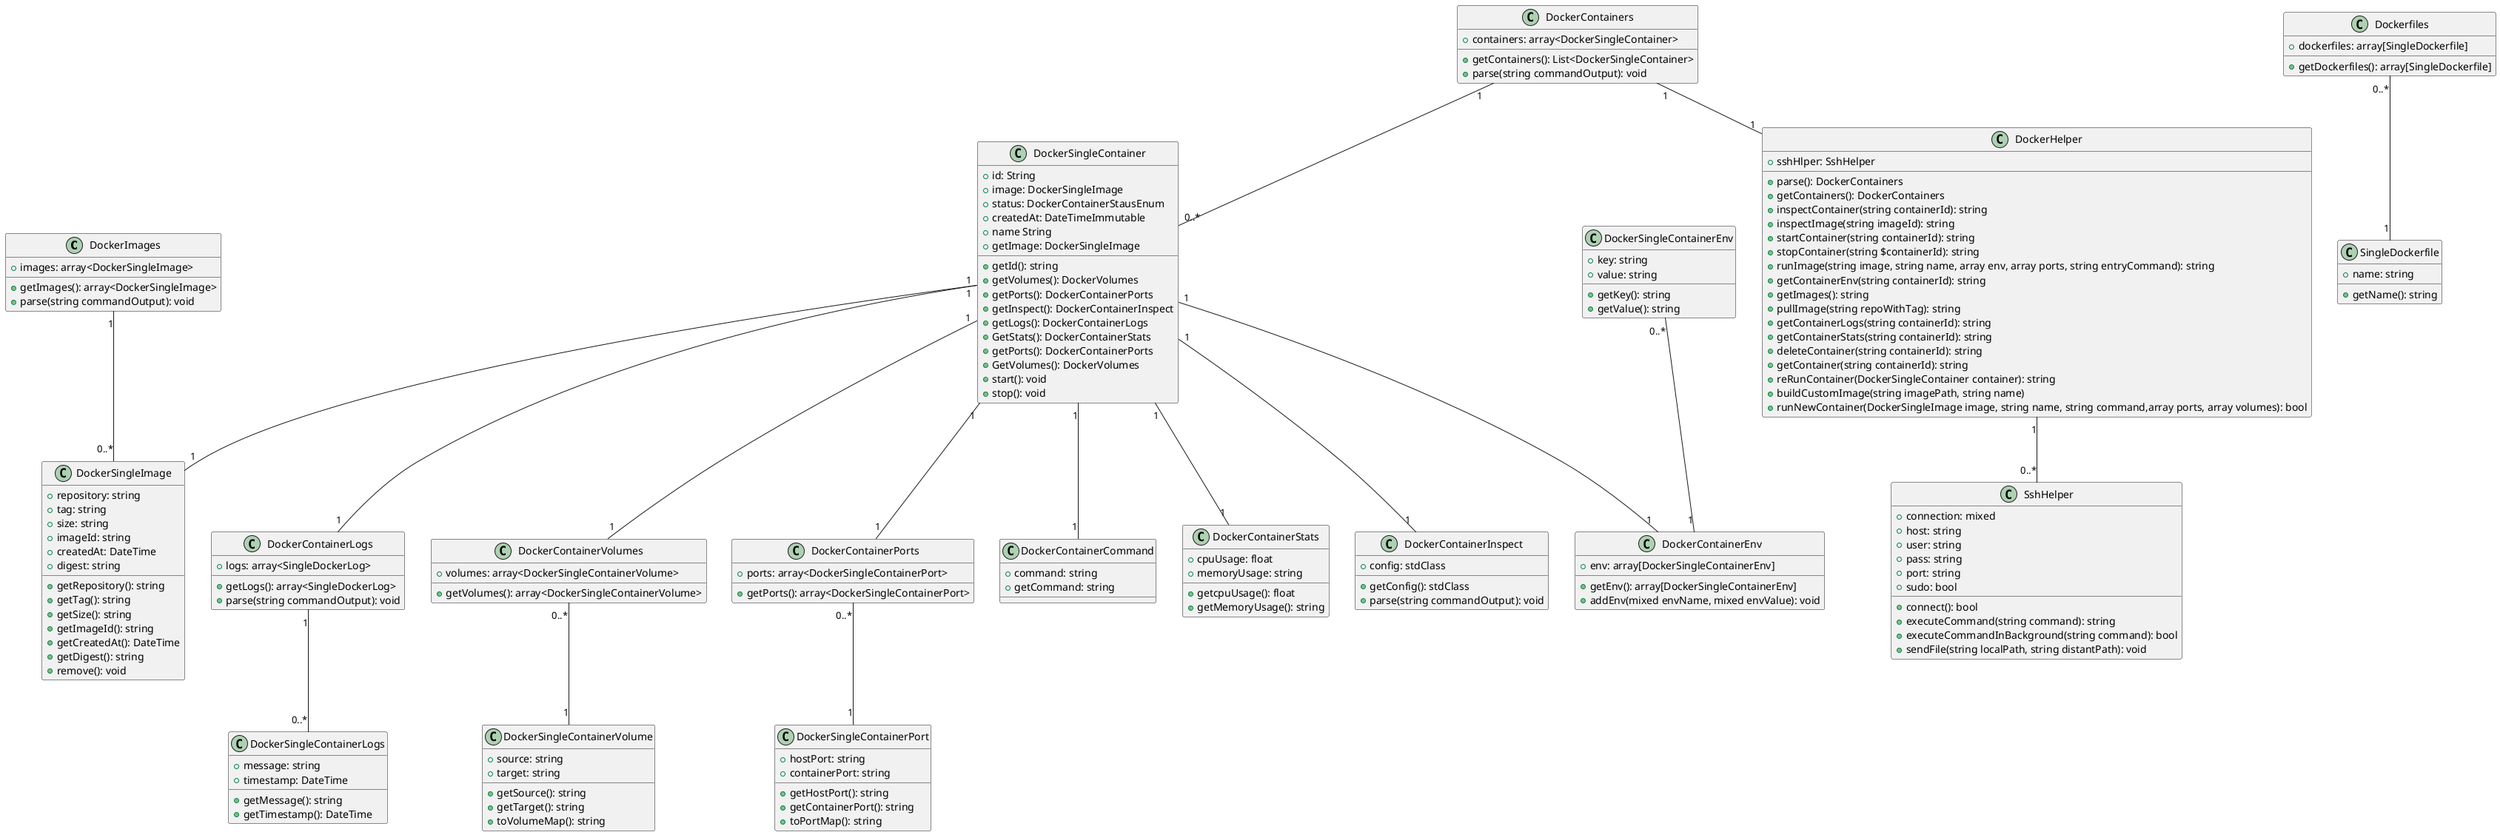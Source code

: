 @startuml
class DockerImages {
    + images: array<DockerSingleImage>
    + getImages(): array<DockerSingleImage>
    + parse(string commandOutput): void
}

class DockerSingleImage {
    + repository: string
    + tag: string
    + size: string
    + imageId: string
    + createdAt: DateTime
    + digest: string
    + getRepository(): string
    + getTag(): string
    + getSize(): string
    + getImageId(): string
    + getCreatedAt(): DateTime
    + getDigest(): string
    + remove(): void
}

class DockerContainerLogs {
    + logs: array<SingleDockerLog>
    + getLogs(): array<SingleDockerLog>
    + parse(string commandOutput): void
}

class DockerSingleContainerLogs {
    + message: string
    + timestamp: DateTime
    + getMessage(): string
    + getTimestamp(): DateTime
}

class DockerContainers {
    + containers: array<DockerSingleContainer>
    + getContainers(): List<DockerSingleContainer>
    + parse(string commandOutput): void
}

class DockerSingleContainer {
    + id: String
    + image: DockerSingleImage
    + status: DockerContainerStausEnum
    + createdAt: DateTimeImmutable
    + name String
    + getId(): string
    + getImage: DockerSingleImage
    + getVolumes(): DockerVolumes
    + getPorts(): DockerContainerPorts
    + getInspect(): DockerContainerInspect
    + getLogs(): DockerContainerLogs
    + GetStats(): DockerContainerStats
    + getPorts(): DockerContainerPorts
    + GetVolumes(): DockerVolumes
    + start(): void
    + stop(): void
}

class DockerContainerVolumes {
    + volumes: array<DockerSingleContainerVolume>
    + getVolumes(): array<DockerSingleContainerVolume>
}

class DockerSingleContainerVolume {
    + source: string
    + target: string
    + getSource(): string
    + getTarget(): string
    + toVolumeMap(): string
}

class DockerContainerPorts {
    + ports: array<DockerSingleContainerPort>
    + getPorts(): array<DockerSingleContainerPort>
}

class DockerSingleContainerPort {
    + hostPort: string
    + containerPort: string
    + getHostPort(): string
    + getContainerPort(): string
    + toPortMap(): string
}

class DockerContainerCommand {
    + command: string
    + getCommand: string
}


class DockerContainerStats {
    + cpuUsage: float
    + memoryUsage: string
    + getcpuUsage(): float
    + getMemoryUsage(): string
}

class DockerContainerInspect {
    + config: stdClass
    + getConfig(): stdClass
    + parse(string commandOutput): void
}


Class SshHelper {
    + connection: mixed
    + host: string
    + user: string
    + pass: string
    + port: string
    + sudo: bool
    + connect(): bool
    + executeCommand(string command): string
    + executeCommandInBackground(string command): bool
    + sendFile(string localPath, string distantPath): void
}

class DockerHelper {
    + sshHlper: SshHelper
    + parse(): DockerContainers
    + getContainers(): DockerContainers
    + inspectContainer(string containerId): string
    + inspectImage(string imageId): string
    + startContainer(string containerId): string
    + stopContainer(string $containerId): string
    + runImage(string image, string name, array env, array ports, string entryCommand): string
    + getContainerEnv(string containerId): string
    + getImages(): string
    + pullImage(string repoWithTag): string
    + getContainerLogs(string containerId): string
    + getContainerStats(string containerId): string
    + deleteContainer(string containerId): string
    + getContainer(string containerId): string
    + reRunContainer(DockerSingleContainer container): string
    + buildCustomImage(string imagePath, string name)
    + runNewContainer(DockerSingleImage image, string name, string command,array ports, array volumes): bool
}

class DockerSingleContainerEnv {
    + key: string
    + value: string
    + getKey(): string
    + getValue(): string 
}

class DockerContainerEnv {
    + env: array[DockerSingleContainerEnv]
    + getEnv(): array[DockerSingleContainerEnv]
    + addEnv(mixed envName, mixed envValue): void
}

class Dockerfiles {
   + dockerfiles: array[SingleDockerfile]
   + getDockerfiles(): array[SingleDockerfile]
}

class SingleDockerfile {
   + name: string
   + getName(): string
}


DockerHelper "1" -- "0..*" SshHelper
DockerContainers "1" -- "1" DockerHelper
DockerImages "1" -- "0..*" DockerSingleImage
DockerContainerLogs "1" -- "0..*" DockerSingleContainerLogs
DockerContainers "1" -- "0..*" DockerSingleContainer
DockerSingleContainer "1" -- "1" DockerContainerStats
DockerSingleContainer "1" -- "1" DockerContainerInspect
DockerSingleContainer "1" -- "1" DockerContainerLogs
DockerSingleContainer "1" -- "1" DockerSingleImage
DockerSingleContainer "1" -- "1" DockerContainerCommand
DockerSingleContainer "1" -- "1" DockerContainerPorts
DockerContainerPorts "0..*" -- "1" DockerSingleContainerPort
DockerSingleContainer "1" -- "1" DockerContainerVolumes
DockerContainerVolumes "0..*" -- "1" DockerSingleContainerVolume
Dockerfiles "0..*" -- "1" SingleDockerfile
DockerSingleContainer "1" -- "1" DockerContainerEnv
DockerSingleContainerEnv "0..*" -- "1" DockerContainerEnv
@enduml